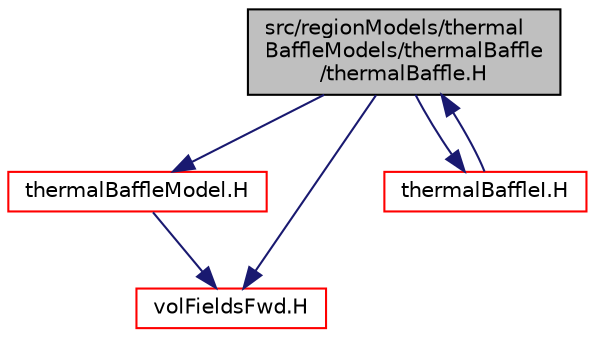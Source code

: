 digraph "src/regionModels/thermalBaffleModels/thermalBaffle/thermalBaffle.H"
{
  bgcolor="transparent";
  edge [fontname="Helvetica",fontsize="10",labelfontname="Helvetica",labelfontsize="10"];
  node [fontname="Helvetica",fontsize="10",shape=record];
  Node0 [label="src/regionModels/thermal\lBaffleModels/thermalBaffle\l/thermalBaffle.H",height=0.2,width=0.4,color="black", fillcolor="grey75", style="filled", fontcolor="black"];
  Node0 -> Node1 [color="midnightblue",fontsize="10",style="solid",fontname="Helvetica"];
  Node1 [label="thermalBaffleModel.H",height=0.2,width=0.4,color="red",URL="$a14492.html"];
  Node1 -> Node110 [color="midnightblue",fontsize="10",style="solid",fontname="Helvetica"];
  Node110 [label="volFieldsFwd.H",height=0.2,width=0.4,color="red",URL="$a02915.html"];
  Node0 -> Node110 [color="midnightblue",fontsize="10",style="solid",fontname="Helvetica"];
  Node0 -> Node358 [color="midnightblue",fontsize="10",style="solid",fontname="Helvetica"];
  Node358 [label="thermalBaffleI.H",height=0.2,width=0.4,color="red",URL="$a14486.html"];
  Node358 -> Node0 [color="midnightblue",fontsize="10",style="solid",fontname="Helvetica"];
}
